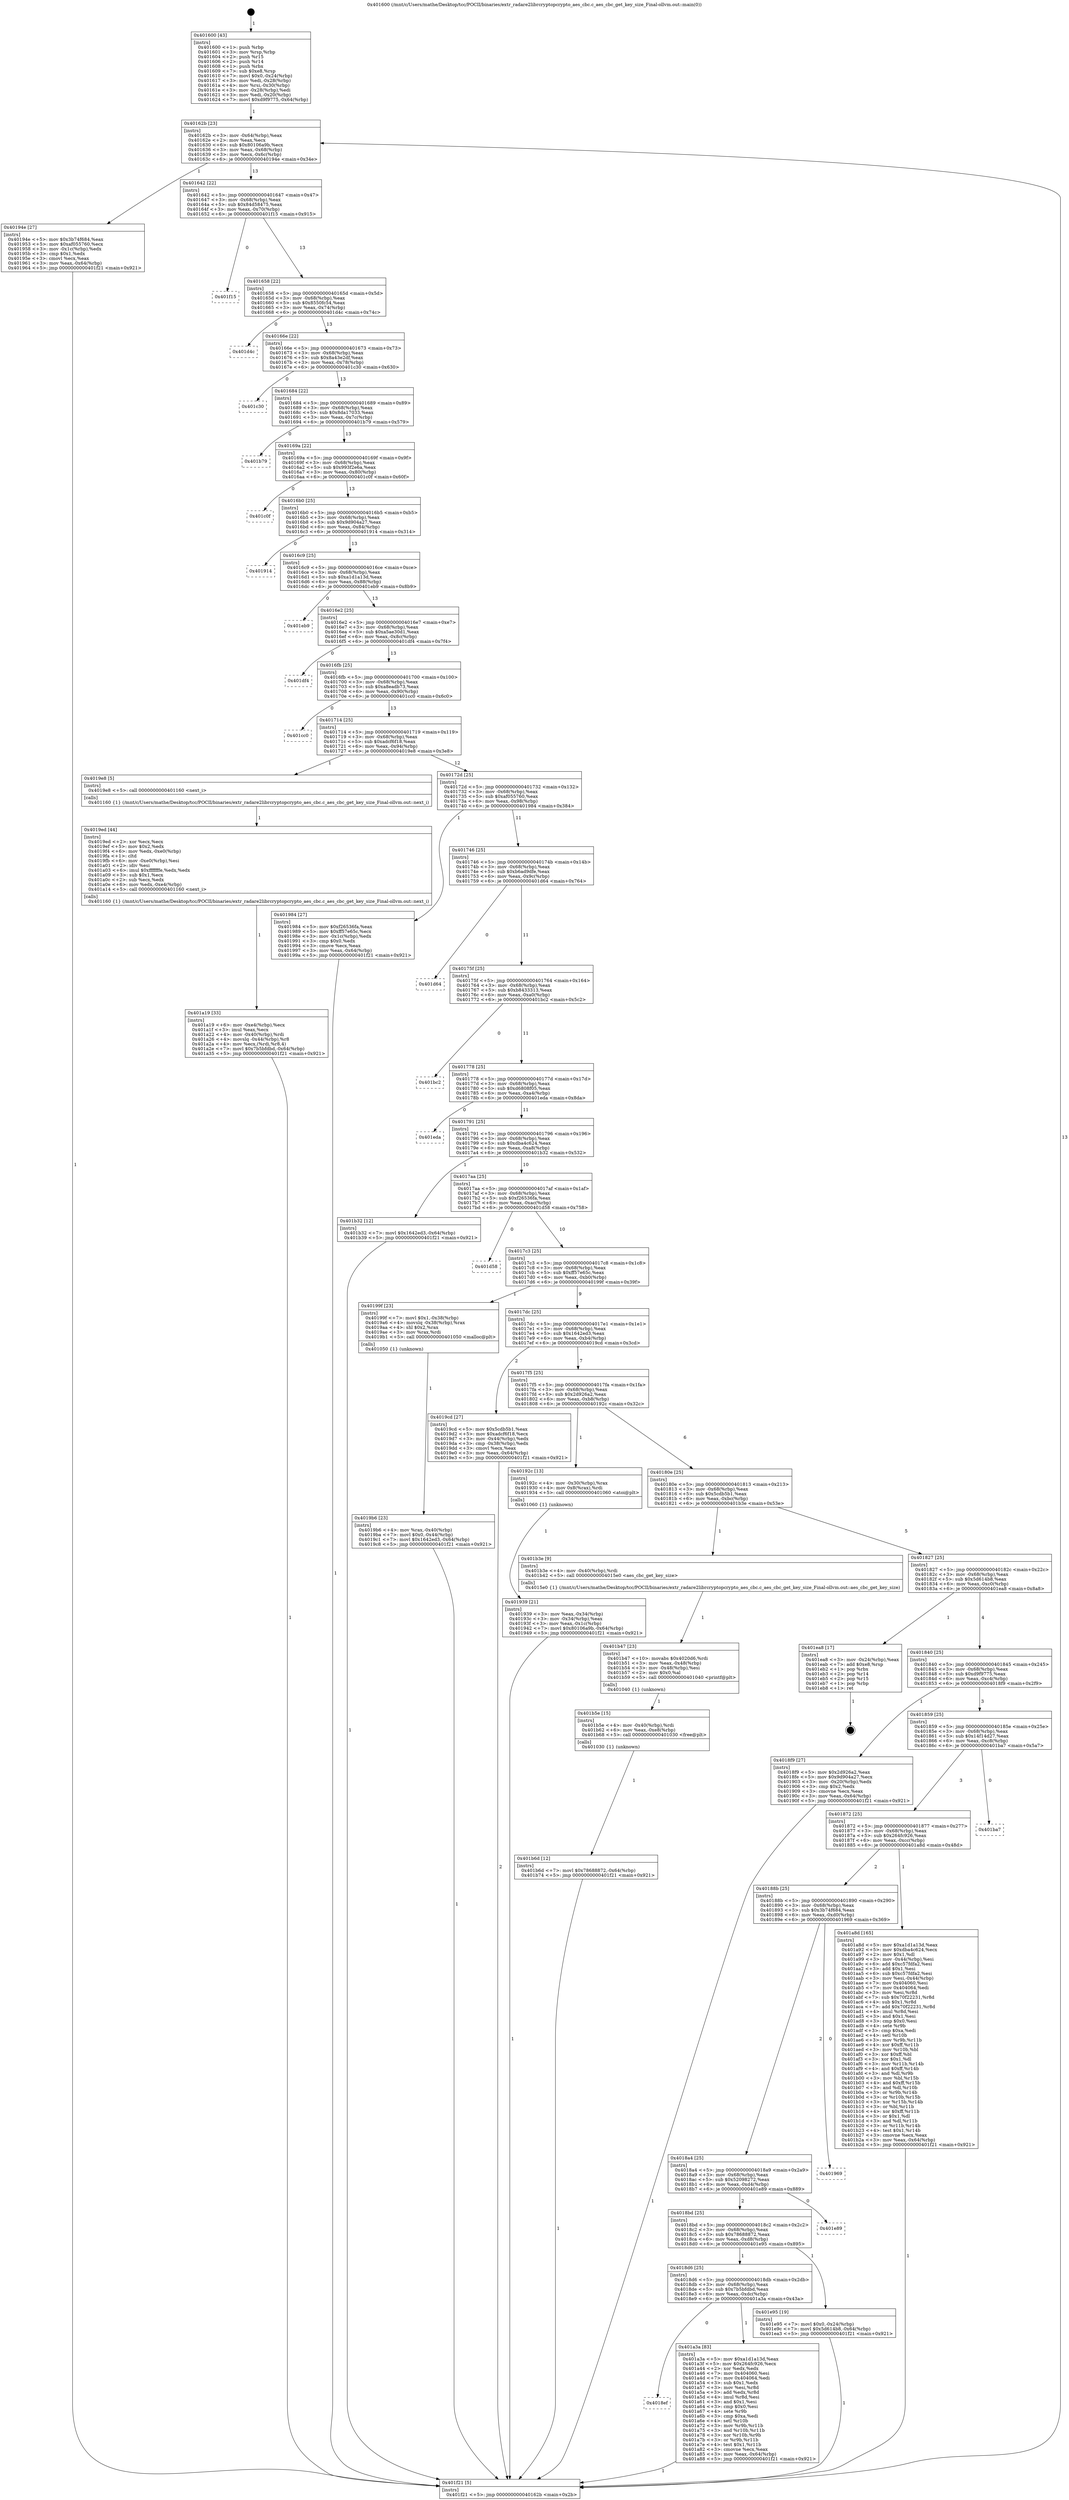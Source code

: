 digraph "0x401600" {
  label = "0x401600 (/mnt/c/Users/mathe/Desktop/tcc/POCII/binaries/extr_radare2librcryptopcrypto_aes_cbc.c_aes_cbc_get_key_size_Final-ollvm.out::main(0))"
  labelloc = "t"
  node[shape=record]

  Entry [label="",width=0.3,height=0.3,shape=circle,fillcolor=black,style=filled]
  "0x40162b" [label="{
     0x40162b [23]\l
     | [instrs]\l
     &nbsp;&nbsp;0x40162b \<+3\>: mov -0x64(%rbp),%eax\l
     &nbsp;&nbsp;0x40162e \<+2\>: mov %eax,%ecx\l
     &nbsp;&nbsp;0x401630 \<+6\>: sub $0x80106a9b,%ecx\l
     &nbsp;&nbsp;0x401636 \<+3\>: mov %eax,-0x68(%rbp)\l
     &nbsp;&nbsp;0x401639 \<+3\>: mov %ecx,-0x6c(%rbp)\l
     &nbsp;&nbsp;0x40163c \<+6\>: je 000000000040194e \<main+0x34e\>\l
  }"]
  "0x40194e" [label="{
     0x40194e [27]\l
     | [instrs]\l
     &nbsp;&nbsp;0x40194e \<+5\>: mov $0x3b74f684,%eax\l
     &nbsp;&nbsp;0x401953 \<+5\>: mov $0xaf055760,%ecx\l
     &nbsp;&nbsp;0x401958 \<+3\>: mov -0x1c(%rbp),%edx\l
     &nbsp;&nbsp;0x40195b \<+3\>: cmp $0x1,%edx\l
     &nbsp;&nbsp;0x40195e \<+3\>: cmovl %ecx,%eax\l
     &nbsp;&nbsp;0x401961 \<+3\>: mov %eax,-0x64(%rbp)\l
     &nbsp;&nbsp;0x401964 \<+5\>: jmp 0000000000401f21 \<main+0x921\>\l
  }"]
  "0x401642" [label="{
     0x401642 [22]\l
     | [instrs]\l
     &nbsp;&nbsp;0x401642 \<+5\>: jmp 0000000000401647 \<main+0x47\>\l
     &nbsp;&nbsp;0x401647 \<+3\>: mov -0x68(%rbp),%eax\l
     &nbsp;&nbsp;0x40164a \<+5\>: sub $0x84d58475,%eax\l
     &nbsp;&nbsp;0x40164f \<+3\>: mov %eax,-0x70(%rbp)\l
     &nbsp;&nbsp;0x401652 \<+6\>: je 0000000000401f15 \<main+0x915\>\l
  }"]
  Exit [label="",width=0.3,height=0.3,shape=circle,fillcolor=black,style=filled,peripheries=2]
  "0x401f15" [label="{
     0x401f15\l
  }", style=dashed]
  "0x401658" [label="{
     0x401658 [22]\l
     | [instrs]\l
     &nbsp;&nbsp;0x401658 \<+5\>: jmp 000000000040165d \<main+0x5d\>\l
     &nbsp;&nbsp;0x40165d \<+3\>: mov -0x68(%rbp),%eax\l
     &nbsp;&nbsp;0x401660 \<+5\>: sub $0x8550fc54,%eax\l
     &nbsp;&nbsp;0x401665 \<+3\>: mov %eax,-0x74(%rbp)\l
     &nbsp;&nbsp;0x401668 \<+6\>: je 0000000000401d4c \<main+0x74c\>\l
  }"]
  "0x401b6d" [label="{
     0x401b6d [12]\l
     | [instrs]\l
     &nbsp;&nbsp;0x401b6d \<+7\>: movl $0x78688872,-0x64(%rbp)\l
     &nbsp;&nbsp;0x401b74 \<+5\>: jmp 0000000000401f21 \<main+0x921\>\l
  }"]
  "0x401d4c" [label="{
     0x401d4c\l
  }", style=dashed]
  "0x40166e" [label="{
     0x40166e [22]\l
     | [instrs]\l
     &nbsp;&nbsp;0x40166e \<+5\>: jmp 0000000000401673 \<main+0x73\>\l
     &nbsp;&nbsp;0x401673 \<+3\>: mov -0x68(%rbp),%eax\l
     &nbsp;&nbsp;0x401676 \<+5\>: sub $0x8a43e2df,%eax\l
     &nbsp;&nbsp;0x40167b \<+3\>: mov %eax,-0x78(%rbp)\l
     &nbsp;&nbsp;0x40167e \<+6\>: je 0000000000401c30 \<main+0x630\>\l
  }"]
  "0x401b5e" [label="{
     0x401b5e [15]\l
     | [instrs]\l
     &nbsp;&nbsp;0x401b5e \<+4\>: mov -0x40(%rbp),%rdi\l
     &nbsp;&nbsp;0x401b62 \<+6\>: mov %eax,-0xe8(%rbp)\l
     &nbsp;&nbsp;0x401b68 \<+5\>: call 0000000000401030 \<free@plt\>\l
     | [calls]\l
     &nbsp;&nbsp;0x401030 \{1\} (unknown)\l
  }"]
  "0x401c30" [label="{
     0x401c30\l
  }", style=dashed]
  "0x401684" [label="{
     0x401684 [22]\l
     | [instrs]\l
     &nbsp;&nbsp;0x401684 \<+5\>: jmp 0000000000401689 \<main+0x89\>\l
     &nbsp;&nbsp;0x401689 \<+3\>: mov -0x68(%rbp),%eax\l
     &nbsp;&nbsp;0x40168c \<+5\>: sub $0x8da17033,%eax\l
     &nbsp;&nbsp;0x401691 \<+3\>: mov %eax,-0x7c(%rbp)\l
     &nbsp;&nbsp;0x401694 \<+6\>: je 0000000000401b79 \<main+0x579\>\l
  }"]
  "0x401b47" [label="{
     0x401b47 [23]\l
     | [instrs]\l
     &nbsp;&nbsp;0x401b47 \<+10\>: movabs $0x4020d6,%rdi\l
     &nbsp;&nbsp;0x401b51 \<+3\>: mov %eax,-0x48(%rbp)\l
     &nbsp;&nbsp;0x401b54 \<+3\>: mov -0x48(%rbp),%esi\l
     &nbsp;&nbsp;0x401b57 \<+2\>: mov $0x0,%al\l
     &nbsp;&nbsp;0x401b59 \<+5\>: call 0000000000401040 \<printf@plt\>\l
     | [calls]\l
     &nbsp;&nbsp;0x401040 \{1\} (unknown)\l
  }"]
  "0x401b79" [label="{
     0x401b79\l
  }", style=dashed]
  "0x40169a" [label="{
     0x40169a [22]\l
     | [instrs]\l
     &nbsp;&nbsp;0x40169a \<+5\>: jmp 000000000040169f \<main+0x9f\>\l
     &nbsp;&nbsp;0x40169f \<+3\>: mov -0x68(%rbp),%eax\l
     &nbsp;&nbsp;0x4016a2 \<+5\>: sub $0x993f2e6a,%eax\l
     &nbsp;&nbsp;0x4016a7 \<+3\>: mov %eax,-0x80(%rbp)\l
     &nbsp;&nbsp;0x4016aa \<+6\>: je 0000000000401c0f \<main+0x60f\>\l
  }"]
  "0x4018ef" [label="{
     0x4018ef\l
  }", style=dashed]
  "0x401c0f" [label="{
     0x401c0f\l
  }", style=dashed]
  "0x4016b0" [label="{
     0x4016b0 [25]\l
     | [instrs]\l
     &nbsp;&nbsp;0x4016b0 \<+5\>: jmp 00000000004016b5 \<main+0xb5\>\l
     &nbsp;&nbsp;0x4016b5 \<+3\>: mov -0x68(%rbp),%eax\l
     &nbsp;&nbsp;0x4016b8 \<+5\>: sub $0x9d904a27,%eax\l
     &nbsp;&nbsp;0x4016bd \<+6\>: mov %eax,-0x84(%rbp)\l
     &nbsp;&nbsp;0x4016c3 \<+6\>: je 0000000000401914 \<main+0x314\>\l
  }"]
  "0x401a3a" [label="{
     0x401a3a [83]\l
     | [instrs]\l
     &nbsp;&nbsp;0x401a3a \<+5\>: mov $0xa1d1a13d,%eax\l
     &nbsp;&nbsp;0x401a3f \<+5\>: mov $0x264fc926,%ecx\l
     &nbsp;&nbsp;0x401a44 \<+2\>: xor %edx,%edx\l
     &nbsp;&nbsp;0x401a46 \<+7\>: mov 0x404060,%esi\l
     &nbsp;&nbsp;0x401a4d \<+7\>: mov 0x404064,%edi\l
     &nbsp;&nbsp;0x401a54 \<+3\>: sub $0x1,%edx\l
     &nbsp;&nbsp;0x401a57 \<+3\>: mov %esi,%r8d\l
     &nbsp;&nbsp;0x401a5a \<+3\>: add %edx,%r8d\l
     &nbsp;&nbsp;0x401a5d \<+4\>: imul %r8d,%esi\l
     &nbsp;&nbsp;0x401a61 \<+3\>: and $0x1,%esi\l
     &nbsp;&nbsp;0x401a64 \<+3\>: cmp $0x0,%esi\l
     &nbsp;&nbsp;0x401a67 \<+4\>: sete %r9b\l
     &nbsp;&nbsp;0x401a6b \<+3\>: cmp $0xa,%edi\l
     &nbsp;&nbsp;0x401a6e \<+4\>: setl %r10b\l
     &nbsp;&nbsp;0x401a72 \<+3\>: mov %r9b,%r11b\l
     &nbsp;&nbsp;0x401a75 \<+3\>: and %r10b,%r11b\l
     &nbsp;&nbsp;0x401a78 \<+3\>: xor %r10b,%r9b\l
     &nbsp;&nbsp;0x401a7b \<+3\>: or %r9b,%r11b\l
     &nbsp;&nbsp;0x401a7e \<+4\>: test $0x1,%r11b\l
     &nbsp;&nbsp;0x401a82 \<+3\>: cmovne %ecx,%eax\l
     &nbsp;&nbsp;0x401a85 \<+3\>: mov %eax,-0x64(%rbp)\l
     &nbsp;&nbsp;0x401a88 \<+5\>: jmp 0000000000401f21 \<main+0x921\>\l
  }"]
  "0x401914" [label="{
     0x401914\l
  }", style=dashed]
  "0x4016c9" [label="{
     0x4016c9 [25]\l
     | [instrs]\l
     &nbsp;&nbsp;0x4016c9 \<+5\>: jmp 00000000004016ce \<main+0xce\>\l
     &nbsp;&nbsp;0x4016ce \<+3\>: mov -0x68(%rbp),%eax\l
     &nbsp;&nbsp;0x4016d1 \<+5\>: sub $0xa1d1a13d,%eax\l
     &nbsp;&nbsp;0x4016d6 \<+6\>: mov %eax,-0x88(%rbp)\l
     &nbsp;&nbsp;0x4016dc \<+6\>: je 0000000000401eb9 \<main+0x8b9\>\l
  }"]
  "0x4018d6" [label="{
     0x4018d6 [25]\l
     | [instrs]\l
     &nbsp;&nbsp;0x4018d6 \<+5\>: jmp 00000000004018db \<main+0x2db\>\l
     &nbsp;&nbsp;0x4018db \<+3\>: mov -0x68(%rbp),%eax\l
     &nbsp;&nbsp;0x4018de \<+5\>: sub $0x7b5bfdbd,%eax\l
     &nbsp;&nbsp;0x4018e3 \<+6\>: mov %eax,-0xdc(%rbp)\l
     &nbsp;&nbsp;0x4018e9 \<+6\>: je 0000000000401a3a \<main+0x43a\>\l
  }"]
  "0x401eb9" [label="{
     0x401eb9\l
  }", style=dashed]
  "0x4016e2" [label="{
     0x4016e2 [25]\l
     | [instrs]\l
     &nbsp;&nbsp;0x4016e2 \<+5\>: jmp 00000000004016e7 \<main+0xe7\>\l
     &nbsp;&nbsp;0x4016e7 \<+3\>: mov -0x68(%rbp),%eax\l
     &nbsp;&nbsp;0x4016ea \<+5\>: sub $0xa5ae30d1,%eax\l
     &nbsp;&nbsp;0x4016ef \<+6\>: mov %eax,-0x8c(%rbp)\l
     &nbsp;&nbsp;0x4016f5 \<+6\>: je 0000000000401df4 \<main+0x7f4\>\l
  }"]
  "0x401e95" [label="{
     0x401e95 [19]\l
     | [instrs]\l
     &nbsp;&nbsp;0x401e95 \<+7\>: movl $0x0,-0x24(%rbp)\l
     &nbsp;&nbsp;0x401e9c \<+7\>: movl $0x5d614b8,-0x64(%rbp)\l
     &nbsp;&nbsp;0x401ea3 \<+5\>: jmp 0000000000401f21 \<main+0x921\>\l
  }"]
  "0x401df4" [label="{
     0x401df4\l
  }", style=dashed]
  "0x4016fb" [label="{
     0x4016fb [25]\l
     | [instrs]\l
     &nbsp;&nbsp;0x4016fb \<+5\>: jmp 0000000000401700 \<main+0x100\>\l
     &nbsp;&nbsp;0x401700 \<+3\>: mov -0x68(%rbp),%eax\l
     &nbsp;&nbsp;0x401703 \<+5\>: sub $0xa8eadb73,%eax\l
     &nbsp;&nbsp;0x401708 \<+6\>: mov %eax,-0x90(%rbp)\l
     &nbsp;&nbsp;0x40170e \<+6\>: je 0000000000401cc0 \<main+0x6c0\>\l
  }"]
  "0x4018bd" [label="{
     0x4018bd [25]\l
     | [instrs]\l
     &nbsp;&nbsp;0x4018bd \<+5\>: jmp 00000000004018c2 \<main+0x2c2\>\l
     &nbsp;&nbsp;0x4018c2 \<+3\>: mov -0x68(%rbp),%eax\l
     &nbsp;&nbsp;0x4018c5 \<+5\>: sub $0x78688872,%eax\l
     &nbsp;&nbsp;0x4018ca \<+6\>: mov %eax,-0xd8(%rbp)\l
     &nbsp;&nbsp;0x4018d0 \<+6\>: je 0000000000401e95 \<main+0x895\>\l
  }"]
  "0x401cc0" [label="{
     0x401cc0\l
  }", style=dashed]
  "0x401714" [label="{
     0x401714 [25]\l
     | [instrs]\l
     &nbsp;&nbsp;0x401714 \<+5\>: jmp 0000000000401719 \<main+0x119\>\l
     &nbsp;&nbsp;0x401719 \<+3\>: mov -0x68(%rbp),%eax\l
     &nbsp;&nbsp;0x40171c \<+5\>: sub $0xadcf6f18,%eax\l
     &nbsp;&nbsp;0x401721 \<+6\>: mov %eax,-0x94(%rbp)\l
     &nbsp;&nbsp;0x401727 \<+6\>: je 00000000004019e8 \<main+0x3e8\>\l
  }"]
  "0x401e89" [label="{
     0x401e89\l
  }", style=dashed]
  "0x4019e8" [label="{
     0x4019e8 [5]\l
     | [instrs]\l
     &nbsp;&nbsp;0x4019e8 \<+5\>: call 0000000000401160 \<next_i\>\l
     | [calls]\l
     &nbsp;&nbsp;0x401160 \{1\} (/mnt/c/Users/mathe/Desktop/tcc/POCII/binaries/extr_radare2librcryptopcrypto_aes_cbc.c_aes_cbc_get_key_size_Final-ollvm.out::next_i)\l
  }"]
  "0x40172d" [label="{
     0x40172d [25]\l
     | [instrs]\l
     &nbsp;&nbsp;0x40172d \<+5\>: jmp 0000000000401732 \<main+0x132\>\l
     &nbsp;&nbsp;0x401732 \<+3\>: mov -0x68(%rbp),%eax\l
     &nbsp;&nbsp;0x401735 \<+5\>: sub $0xaf055760,%eax\l
     &nbsp;&nbsp;0x40173a \<+6\>: mov %eax,-0x98(%rbp)\l
     &nbsp;&nbsp;0x401740 \<+6\>: je 0000000000401984 \<main+0x384\>\l
  }"]
  "0x4018a4" [label="{
     0x4018a4 [25]\l
     | [instrs]\l
     &nbsp;&nbsp;0x4018a4 \<+5\>: jmp 00000000004018a9 \<main+0x2a9\>\l
     &nbsp;&nbsp;0x4018a9 \<+3\>: mov -0x68(%rbp),%eax\l
     &nbsp;&nbsp;0x4018ac \<+5\>: sub $0x52098272,%eax\l
     &nbsp;&nbsp;0x4018b1 \<+6\>: mov %eax,-0xd4(%rbp)\l
     &nbsp;&nbsp;0x4018b7 \<+6\>: je 0000000000401e89 \<main+0x889\>\l
  }"]
  "0x401984" [label="{
     0x401984 [27]\l
     | [instrs]\l
     &nbsp;&nbsp;0x401984 \<+5\>: mov $0xf26536fa,%eax\l
     &nbsp;&nbsp;0x401989 \<+5\>: mov $0xff57e65c,%ecx\l
     &nbsp;&nbsp;0x40198e \<+3\>: mov -0x1c(%rbp),%edx\l
     &nbsp;&nbsp;0x401991 \<+3\>: cmp $0x0,%edx\l
     &nbsp;&nbsp;0x401994 \<+3\>: cmove %ecx,%eax\l
     &nbsp;&nbsp;0x401997 \<+3\>: mov %eax,-0x64(%rbp)\l
     &nbsp;&nbsp;0x40199a \<+5\>: jmp 0000000000401f21 \<main+0x921\>\l
  }"]
  "0x401746" [label="{
     0x401746 [25]\l
     | [instrs]\l
     &nbsp;&nbsp;0x401746 \<+5\>: jmp 000000000040174b \<main+0x14b\>\l
     &nbsp;&nbsp;0x40174b \<+3\>: mov -0x68(%rbp),%eax\l
     &nbsp;&nbsp;0x40174e \<+5\>: sub $0xb6ad9dfe,%eax\l
     &nbsp;&nbsp;0x401753 \<+6\>: mov %eax,-0x9c(%rbp)\l
     &nbsp;&nbsp;0x401759 \<+6\>: je 0000000000401d64 \<main+0x764\>\l
  }"]
  "0x401969" [label="{
     0x401969\l
  }", style=dashed]
  "0x401d64" [label="{
     0x401d64\l
  }", style=dashed]
  "0x40175f" [label="{
     0x40175f [25]\l
     | [instrs]\l
     &nbsp;&nbsp;0x40175f \<+5\>: jmp 0000000000401764 \<main+0x164\>\l
     &nbsp;&nbsp;0x401764 \<+3\>: mov -0x68(%rbp),%eax\l
     &nbsp;&nbsp;0x401767 \<+5\>: sub $0xb8433313,%eax\l
     &nbsp;&nbsp;0x40176c \<+6\>: mov %eax,-0xa0(%rbp)\l
     &nbsp;&nbsp;0x401772 \<+6\>: je 0000000000401bc2 \<main+0x5c2\>\l
  }"]
  "0x40188b" [label="{
     0x40188b [25]\l
     | [instrs]\l
     &nbsp;&nbsp;0x40188b \<+5\>: jmp 0000000000401890 \<main+0x290\>\l
     &nbsp;&nbsp;0x401890 \<+3\>: mov -0x68(%rbp),%eax\l
     &nbsp;&nbsp;0x401893 \<+5\>: sub $0x3b74f684,%eax\l
     &nbsp;&nbsp;0x401898 \<+6\>: mov %eax,-0xd0(%rbp)\l
     &nbsp;&nbsp;0x40189e \<+6\>: je 0000000000401969 \<main+0x369\>\l
  }"]
  "0x401bc2" [label="{
     0x401bc2\l
  }", style=dashed]
  "0x401778" [label="{
     0x401778 [25]\l
     | [instrs]\l
     &nbsp;&nbsp;0x401778 \<+5\>: jmp 000000000040177d \<main+0x17d\>\l
     &nbsp;&nbsp;0x40177d \<+3\>: mov -0x68(%rbp),%eax\l
     &nbsp;&nbsp;0x401780 \<+5\>: sub $0xd6808f05,%eax\l
     &nbsp;&nbsp;0x401785 \<+6\>: mov %eax,-0xa4(%rbp)\l
     &nbsp;&nbsp;0x40178b \<+6\>: je 0000000000401eda \<main+0x8da\>\l
  }"]
  "0x401a8d" [label="{
     0x401a8d [165]\l
     | [instrs]\l
     &nbsp;&nbsp;0x401a8d \<+5\>: mov $0xa1d1a13d,%eax\l
     &nbsp;&nbsp;0x401a92 \<+5\>: mov $0xdba4c624,%ecx\l
     &nbsp;&nbsp;0x401a97 \<+2\>: mov $0x1,%dl\l
     &nbsp;&nbsp;0x401a99 \<+3\>: mov -0x44(%rbp),%esi\l
     &nbsp;&nbsp;0x401a9c \<+6\>: add $0xc57fdfa2,%esi\l
     &nbsp;&nbsp;0x401aa2 \<+3\>: add $0x1,%esi\l
     &nbsp;&nbsp;0x401aa5 \<+6\>: sub $0xc57fdfa2,%esi\l
     &nbsp;&nbsp;0x401aab \<+3\>: mov %esi,-0x44(%rbp)\l
     &nbsp;&nbsp;0x401aae \<+7\>: mov 0x404060,%esi\l
     &nbsp;&nbsp;0x401ab5 \<+7\>: mov 0x404064,%edi\l
     &nbsp;&nbsp;0x401abc \<+3\>: mov %esi,%r8d\l
     &nbsp;&nbsp;0x401abf \<+7\>: sub $0x70f22231,%r8d\l
     &nbsp;&nbsp;0x401ac6 \<+4\>: sub $0x1,%r8d\l
     &nbsp;&nbsp;0x401aca \<+7\>: add $0x70f22231,%r8d\l
     &nbsp;&nbsp;0x401ad1 \<+4\>: imul %r8d,%esi\l
     &nbsp;&nbsp;0x401ad5 \<+3\>: and $0x1,%esi\l
     &nbsp;&nbsp;0x401ad8 \<+3\>: cmp $0x0,%esi\l
     &nbsp;&nbsp;0x401adb \<+4\>: sete %r9b\l
     &nbsp;&nbsp;0x401adf \<+3\>: cmp $0xa,%edi\l
     &nbsp;&nbsp;0x401ae2 \<+4\>: setl %r10b\l
     &nbsp;&nbsp;0x401ae6 \<+3\>: mov %r9b,%r11b\l
     &nbsp;&nbsp;0x401ae9 \<+4\>: xor $0xff,%r11b\l
     &nbsp;&nbsp;0x401aed \<+3\>: mov %r10b,%bl\l
     &nbsp;&nbsp;0x401af0 \<+3\>: xor $0xff,%bl\l
     &nbsp;&nbsp;0x401af3 \<+3\>: xor $0x1,%dl\l
     &nbsp;&nbsp;0x401af6 \<+3\>: mov %r11b,%r14b\l
     &nbsp;&nbsp;0x401af9 \<+4\>: and $0xff,%r14b\l
     &nbsp;&nbsp;0x401afd \<+3\>: and %dl,%r9b\l
     &nbsp;&nbsp;0x401b00 \<+3\>: mov %bl,%r15b\l
     &nbsp;&nbsp;0x401b03 \<+4\>: and $0xff,%r15b\l
     &nbsp;&nbsp;0x401b07 \<+3\>: and %dl,%r10b\l
     &nbsp;&nbsp;0x401b0a \<+3\>: or %r9b,%r14b\l
     &nbsp;&nbsp;0x401b0d \<+3\>: or %r10b,%r15b\l
     &nbsp;&nbsp;0x401b10 \<+3\>: xor %r15b,%r14b\l
     &nbsp;&nbsp;0x401b13 \<+3\>: or %bl,%r11b\l
     &nbsp;&nbsp;0x401b16 \<+4\>: xor $0xff,%r11b\l
     &nbsp;&nbsp;0x401b1a \<+3\>: or $0x1,%dl\l
     &nbsp;&nbsp;0x401b1d \<+3\>: and %dl,%r11b\l
     &nbsp;&nbsp;0x401b20 \<+3\>: or %r11b,%r14b\l
     &nbsp;&nbsp;0x401b23 \<+4\>: test $0x1,%r14b\l
     &nbsp;&nbsp;0x401b27 \<+3\>: cmovne %ecx,%eax\l
     &nbsp;&nbsp;0x401b2a \<+3\>: mov %eax,-0x64(%rbp)\l
     &nbsp;&nbsp;0x401b2d \<+5\>: jmp 0000000000401f21 \<main+0x921\>\l
  }"]
  "0x401eda" [label="{
     0x401eda\l
  }", style=dashed]
  "0x401791" [label="{
     0x401791 [25]\l
     | [instrs]\l
     &nbsp;&nbsp;0x401791 \<+5\>: jmp 0000000000401796 \<main+0x196\>\l
     &nbsp;&nbsp;0x401796 \<+3\>: mov -0x68(%rbp),%eax\l
     &nbsp;&nbsp;0x401799 \<+5\>: sub $0xdba4c624,%eax\l
     &nbsp;&nbsp;0x40179e \<+6\>: mov %eax,-0xa8(%rbp)\l
     &nbsp;&nbsp;0x4017a4 \<+6\>: je 0000000000401b32 \<main+0x532\>\l
  }"]
  "0x401872" [label="{
     0x401872 [25]\l
     | [instrs]\l
     &nbsp;&nbsp;0x401872 \<+5\>: jmp 0000000000401877 \<main+0x277\>\l
     &nbsp;&nbsp;0x401877 \<+3\>: mov -0x68(%rbp),%eax\l
     &nbsp;&nbsp;0x40187a \<+5\>: sub $0x264fc926,%eax\l
     &nbsp;&nbsp;0x40187f \<+6\>: mov %eax,-0xcc(%rbp)\l
     &nbsp;&nbsp;0x401885 \<+6\>: je 0000000000401a8d \<main+0x48d\>\l
  }"]
  "0x401b32" [label="{
     0x401b32 [12]\l
     | [instrs]\l
     &nbsp;&nbsp;0x401b32 \<+7\>: movl $0x1642ed3,-0x64(%rbp)\l
     &nbsp;&nbsp;0x401b39 \<+5\>: jmp 0000000000401f21 \<main+0x921\>\l
  }"]
  "0x4017aa" [label="{
     0x4017aa [25]\l
     | [instrs]\l
     &nbsp;&nbsp;0x4017aa \<+5\>: jmp 00000000004017af \<main+0x1af\>\l
     &nbsp;&nbsp;0x4017af \<+3\>: mov -0x68(%rbp),%eax\l
     &nbsp;&nbsp;0x4017b2 \<+5\>: sub $0xf26536fa,%eax\l
     &nbsp;&nbsp;0x4017b7 \<+6\>: mov %eax,-0xac(%rbp)\l
     &nbsp;&nbsp;0x4017bd \<+6\>: je 0000000000401d58 \<main+0x758\>\l
  }"]
  "0x401ba7" [label="{
     0x401ba7\l
  }", style=dashed]
  "0x401d58" [label="{
     0x401d58\l
  }", style=dashed]
  "0x4017c3" [label="{
     0x4017c3 [25]\l
     | [instrs]\l
     &nbsp;&nbsp;0x4017c3 \<+5\>: jmp 00000000004017c8 \<main+0x1c8\>\l
     &nbsp;&nbsp;0x4017c8 \<+3\>: mov -0x68(%rbp),%eax\l
     &nbsp;&nbsp;0x4017cb \<+5\>: sub $0xff57e65c,%eax\l
     &nbsp;&nbsp;0x4017d0 \<+6\>: mov %eax,-0xb0(%rbp)\l
     &nbsp;&nbsp;0x4017d6 \<+6\>: je 000000000040199f \<main+0x39f\>\l
  }"]
  "0x401a19" [label="{
     0x401a19 [33]\l
     | [instrs]\l
     &nbsp;&nbsp;0x401a19 \<+6\>: mov -0xe4(%rbp),%ecx\l
     &nbsp;&nbsp;0x401a1f \<+3\>: imul %eax,%ecx\l
     &nbsp;&nbsp;0x401a22 \<+4\>: mov -0x40(%rbp),%rdi\l
     &nbsp;&nbsp;0x401a26 \<+4\>: movslq -0x44(%rbp),%r8\l
     &nbsp;&nbsp;0x401a2a \<+4\>: mov %ecx,(%rdi,%r8,4)\l
     &nbsp;&nbsp;0x401a2e \<+7\>: movl $0x7b5bfdbd,-0x64(%rbp)\l
     &nbsp;&nbsp;0x401a35 \<+5\>: jmp 0000000000401f21 \<main+0x921\>\l
  }"]
  "0x40199f" [label="{
     0x40199f [23]\l
     | [instrs]\l
     &nbsp;&nbsp;0x40199f \<+7\>: movl $0x1,-0x38(%rbp)\l
     &nbsp;&nbsp;0x4019a6 \<+4\>: movslq -0x38(%rbp),%rax\l
     &nbsp;&nbsp;0x4019aa \<+4\>: shl $0x2,%rax\l
     &nbsp;&nbsp;0x4019ae \<+3\>: mov %rax,%rdi\l
     &nbsp;&nbsp;0x4019b1 \<+5\>: call 0000000000401050 \<malloc@plt\>\l
     | [calls]\l
     &nbsp;&nbsp;0x401050 \{1\} (unknown)\l
  }"]
  "0x4017dc" [label="{
     0x4017dc [25]\l
     | [instrs]\l
     &nbsp;&nbsp;0x4017dc \<+5\>: jmp 00000000004017e1 \<main+0x1e1\>\l
     &nbsp;&nbsp;0x4017e1 \<+3\>: mov -0x68(%rbp),%eax\l
     &nbsp;&nbsp;0x4017e4 \<+5\>: sub $0x1642ed3,%eax\l
     &nbsp;&nbsp;0x4017e9 \<+6\>: mov %eax,-0xb4(%rbp)\l
     &nbsp;&nbsp;0x4017ef \<+6\>: je 00000000004019cd \<main+0x3cd\>\l
  }"]
  "0x4019ed" [label="{
     0x4019ed [44]\l
     | [instrs]\l
     &nbsp;&nbsp;0x4019ed \<+2\>: xor %ecx,%ecx\l
     &nbsp;&nbsp;0x4019ef \<+5\>: mov $0x2,%edx\l
     &nbsp;&nbsp;0x4019f4 \<+6\>: mov %edx,-0xe0(%rbp)\l
     &nbsp;&nbsp;0x4019fa \<+1\>: cltd\l
     &nbsp;&nbsp;0x4019fb \<+6\>: mov -0xe0(%rbp),%esi\l
     &nbsp;&nbsp;0x401a01 \<+2\>: idiv %esi\l
     &nbsp;&nbsp;0x401a03 \<+6\>: imul $0xfffffffe,%edx,%edx\l
     &nbsp;&nbsp;0x401a09 \<+3\>: sub $0x1,%ecx\l
     &nbsp;&nbsp;0x401a0c \<+2\>: sub %ecx,%edx\l
     &nbsp;&nbsp;0x401a0e \<+6\>: mov %edx,-0xe4(%rbp)\l
     &nbsp;&nbsp;0x401a14 \<+5\>: call 0000000000401160 \<next_i\>\l
     | [calls]\l
     &nbsp;&nbsp;0x401160 \{1\} (/mnt/c/Users/mathe/Desktop/tcc/POCII/binaries/extr_radare2librcryptopcrypto_aes_cbc.c_aes_cbc_get_key_size_Final-ollvm.out::next_i)\l
  }"]
  "0x4019cd" [label="{
     0x4019cd [27]\l
     | [instrs]\l
     &nbsp;&nbsp;0x4019cd \<+5\>: mov $0x5cdb5b1,%eax\l
     &nbsp;&nbsp;0x4019d2 \<+5\>: mov $0xadcf6f18,%ecx\l
     &nbsp;&nbsp;0x4019d7 \<+3\>: mov -0x44(%rbp),%edx\l
     &nbsp;&nbsp;0x4019da \<+3\>: cmp -0x38(%rbp),%edx\l
     &nbsp;&nbsp;0x4019dd \<+3\>: cmovl %ecx,%eax\l
     &nbsp;&nbsp;0x4019e0 \<+3\>: mov %eax,-0x64(%rbp)\l
     &nbsp;&nbsp;0x4019e3 \<+5\>: jmp 0000000000401f21 \<main+0x921\>\l
  }"]
  "0x4017f5" [label="{
     0x4017f5 [25]\l
     | [instrs]\l
     &nbsp;&nbsp;0x4017f5 \<+5\>: jmp 00000000004017fa \<main+0x1fa\>\l
     &nbsp;&nbsp;0x4017fa \<+3\>: mov -0x68(%rbp),%eax\l
     &nbsp;&nbsp;0x4017fd \<+5\>: sub $0x2d926a2,%eax\l
     &nbsp;&nbsp;0x401802 \<+6\>: mov %eax,-0xb8(%rbp)\l
     &nbsp;&nbsp;0x401808 \<+6\>: je 000000000040192c \<main+0x32c\>\l
  }"]
  "0x4019b6" [label="{
     0x4019b6 [23]\l
     | [instrs]\l
     &nbsp;&nbsp;0x4019b6 \<+4\>: mov %rax,-0x40(%rbp)\l
     &nbsp;&nbsp;0x4019ba \<+7\>: movl $0x0,-0x44(%rbp)\l
     &nbsp;&nbsp;0x4019c1 \<+7\>: movl $0x1642ed3,-0x64(%rbp)\l
     &nbsp;&nbsp;0x4019c8 \<+5\>: jmp 0000000000401f21 \<main+0x921\>\l
  }"]
  "0x40192c" [label="{
     0x40192c [13]\l
     | [instrs]\l
     &nbsp;&nbsp;0x40192c \<+4\>: mov -0x30(%rbp),%rax\l
     &nbsp;&nbsp;0x401930 \<+4\>: mov 0x8(%rax),%rdi\l
     &nbsp;&nbsp;0x401934 \<+5\>: call 0000000000401060 \<atoi@plt\>\l
     | [calls]\l
     &nbsp;&nbsp;0x401060 \{1\} (unknown)\l
  }"]
  "0x40180e" [label="{
     0x40180e [25]\l
     | [instrs]\l
     &nbsp;&nbsp;0x40180e \<+5\>: jmp 0000000000401813 \<main+0x213\>\l
     &nbsp;&nbsp;0x401813 \<+3\>: mov -0x68(%rbp),%eax\l
     &nbsp;&nbsp;0x401816 \<+5\>: sub $0x5cdb5b1,%eax\l
     &nbsp;&nbsp;0x40181b \<+6\>: mov %eax,-0xbc(%rbp)\l
     &nbsp;&nbsp;0x401821 \<+6\>: je 0000000000401b3e \<main+0x53e\>\l
  }"]
  "0x401939" [label="{
     0x401939 [21]\l
     | [instrs]\l
     &nbsp;&nbsp;0x401939 \<+3\>: mov %eax,-0x34(%rbp)\l
     &nbsp;&nbsp;0x40193c \<+3\>: mov -0x34(%rbp),%eax\l
     &nbsp;&nbsp;0x40193f \<+3\>: mov %eax,-0x1c(%rbp)\l
     &nbsp;&nbsp;0x401942 \<+7\>: movl $0x80106a9b,-0x64(%rbp)\l
     &nbsp;&nbsp;0x401949 \<+5\>: jmp 0000000000401f21 \<main+0x921\>\l
  }"]
  "0x401b3e" [label="{
     0x401b3e [9]\l
     | [instrs]\l
     &nbsp;&nbsp;0x401b3e \<+4\>: mov -0x40(%rbp),%rdi\l
     &nbsp;&nbsp;0x401b42 \<+5\>: call 00000000004015e0 \<aes_cbc_get_key_size\>\l
     | [calls]\l
     &nbsp;&nbsp;0x4015e0 \{1\} (/mnt/c/Users/mathe/Desktop/tcc/POCII/binaries/extr_radare2librcryptopcrypto_aes_cbc.c_aes_cbc_get_key_size_Final-ollvm.out::aes_cbc_get_key_size)\l
  }"]
  "0x401827" [label="{
     0x401827 [25]\l
     | [instrs]\l
     &nbsp;&nbsp;0x401827 \<+5\>: jmp 000000000040182c \<main+0x22c\>\l
     &nbsp;&nbsp;0x40182c \<+3\>: mov -0x68(%rbp),%eax\l
     &nbsp;&nbsp;0x40182f \<+5\>: sub $0x5d614b8,%eax\l
     &nbsp;&nbsp;0x401834 \<+6\>: mov %eax,-0xc0(%rbp)\l
     &nbsp;&nbsp;0x40183a \<+6\>: je 0000000000401ea8 \<main+0x8a8\>\l
  }"]
  "0x401600" [label="{
     0x401600 [43]\l
     | [instrs]\l
     &nbsp;&nbsp;0x401600 \<+1\>: push %rbp\l
     &nbsp;&nbsp;0x401601 \<+3\>: mov %rsp,%rbp\l
     &nbsp;&nbsp;0x401604 \<+2\>: push %r15\l
     &nbsp;&nbsp;0x401606 \<+2\>: push %r14\l
     &nbsp;&nbsp;0x401608 \<+1\>: push %rbx\l
     &nbsp;&nbsp;0x401609 \<+7\>: sub $0xe8,%rsp\l
     &nbsp;&nbsp;0x401610 \<+7\>: movl $0x0,-0x24(%rbp)\l
     &nbsp;&nbsp;0x401617 \<+3\>: mov %edi,-0x28(%rbp)\l
     &nbsp;&nbsp;0x40161a \<+4\>: mov %rsi,-0x30(%rbp)\l
     &nbsp;&nbsp;0x40161e \<+3\>: mov -0x28(%rbp),%edi\l
     &nbsp;&nbsp;0x401621 \<+3\>: mov %edi,-0x20(%rbp)\l
     &nbsp;&nbsp;0x401624 \<+7\>: movl $0xd9f9775,-0x64(%rbp)\l
  }"]
  "0x401ea8" [label="{
     0x401ea8 [17]\l
     | [instrs]\l
     &nbsp;&nbsp;0x401ea8 \<+3\>: mov -0x24(%rbp),%eax\l
     &nbsp;&nbsp;0x401eab \<+7\>: add $0xe8,%rsp\l
     &nbsp;&nbsp;0x401eb2 \<+1\>: pop %rbx\l
     &nbsp;&nbsp;0x401eb3 \<+2\>: pop %r14\l
     &nbsp;&nbsp;0x401eb5 \<+2\>: pop %r15\l
     &nbsp;&nbsp;0x401eb7 \<+1\>: pop %rbp\l
     &nbsp;&nbsp;0x401eb8 \<+1\>: ret\l
  }"]
  "0x401840" [label="{
     0x401840 [25]\l
     | [instrs]\l
     &nbsp;&nbsp;0x401840 \<+5\>: jmp 0000000000401845 \<main+0x245\>\l
     &nbsp;&nbsp;0x401845 \<+3\>: mov -0x68(%rbp),%eax\l
     &nbsp;&nbsp;0x401848 \<+5\>: sub $0xd9f9775,%eax\l
     &nbsp;&nbsp;0x40184d \<+6\>: mov %eax,-0xc4(%rbp)\l
     &nbsp;&nbsp;0x401853 \<+6\>: je 00000000004018f9 \<main+0x2f9\>\l
  }"]
  "0x401f21" [label="{
     0x401f21 [5]\l
     | [instrs]\l
     &nbsp;&nbsp;0x401f21 \<+5\>: jmp 000000000040162b \<main+0x2b\>\l
  }"]
  "0x4018f9" [label="{
     0x4018f9 [27]\l
     | [instrs]\l
     &nbsp;&nbsp;0x4018f9 \<+5\>: mov $0x2d926a2,%eax\l
     &nbsp;&nbsp;0x4018fe \<+5\>: mov $0x9d904a27,%ecx\l
     &nbsp;&nbsp;0x401903 \<+3\>: mov -0x20(%rbp),%edx\l
     &nbsp;&nbsp;0x401906 \<+3\>: cmp $0x2,%edx\l
     &nbsp;&nbsp;0x401909 \<+3\>: cmovne %ecx,%eax\l
     &nbsp;&nbsp;0x40190c \<+3\>: mov %eax,-0x64(%rbp)\l
     &nbsp;&nbsp;0x40190f \<+5\>: jmp 0000000000401f21 \<main+0x921\>\l
  }"]
  "0x401859" [label="{
     0x401859 [25]\l
     | [instrs]\l
     &nbsp;&nbsp;0x401859 \<+5\>: jmp 000000000040185e \<main+0x25e\>\l
     &nbsp;&nbsp;0x40185e \<+3\>: mov -0x68(%rbp),%eax\l
     &nbsp;&nbsp;0x401861 \<+5\>: sub $0x14f14d27,%eax\l
     &nbsp;&nbsp;0x401866 \<+6\>: mov %eax,-0xc8(%rbp)\l
     &nbsp;&nbsp;0x40186c \<+6\>: je 0000000000401ba7 \<main+0x5a7\>\l
  }"]
  Entry -> "0x401600" [label=" 1"]
  "0x40162b" -> "0x40194e" [label=" 1"]
  "0x40162b" -> "0x401642" [label=" 13"]
  "0x401ea8" -> Exit [label=" 1"]
  "0x401642" -> "0x401f15" [label=" 0"]
  "0x401642" -> "0x401658" [label=" 13"]
  "0x401e95" -> "0x401f21" [label=" 1"]
  "0x401658" -> "0x401d4c" [label=" 0"]
  "0x401658" -> "0x40166e" [label=" 13"]
  "0x401b6d" -> "0x401f21" [label=" 1"]
  "0x40166e" -> "0x401c30" [label=" 0"]
  "0x40166e" -> "0x401684" [label=" 13"]
  "0x401b5e" -> "0x401b6d" [label=" 1"]
  "0x401684" -> "0x401b79" [label=" 0"]
  "0x401684" -> "0x40169a" [label=" 13"]
  "0x401b47" -> "0x401b5e" [label=" 1"]
  "0x40169a" -> "0x401c0f" [label=" 0"]
  "0x40169a" -> "0x4016b0" [label=" 13"]
  "0x401b3e" -> "0x401b47" [label=" 1"]
  "0x4016b0" -> "0x401914" [label=" 0"]
  "0x4016b0" -> "0x4016c9" [label=" 13"]
  "0x401b32" -> "0x401f21" [label=" 1"]
  "0x4016c9" -> "0x401eb9" [label=" 0"]
  "0x4016c9" -> "0x4016e2" [label=" 13"]
  "0x401a3a" -> "0x401f21" [label=" 1"]
  "0x4016e2" -> "0x401df4" [label=" 0"]
  "0x4016e2" -> "0x4016fb" [label=" 13"]
  "0x4018d6" -> "0x4018ef" [label=" 0"]
  "0x4016fb" -> "0x401cc0" [label=" 0"]
  "0x4016fb" -> "0x401714" [label=" 13"]
  "0x401a8d" -> "0x401f21" [label=" 1"]
  "0x401714" -> "0x4019e8" [label=" 1"]
  "0x401714" -> "0x40172d" [label=" 12"]
  "0x4018bd" -> "0x4018d6" [label=" 1"]
  "0x40172d" -> "0x401984" [label=" 1"]
  "0x40172d" -> "0x401746" [label=" 11"]
  "0x4018d6" -> "0x401a3a" [label=" 1"]
  "0x401746" -> "0x401d64" [label=" 0"]
  "0x401746" -> "0x40175f" [label=" 11"]
  "0x4018a4" -> "0x4018bd" [label=" 2"]
  "0x40175f" -> "0x401bc2" [label=" 0"]
  "0x40175f" -> "0x401778" [label=" 11"]
  "0x4018bd" -> "0x401e95" [label=" 1"]
  "0x401778" -> "0x401eda" [label=" 0"]
  "0x401778" -> "0x401791" [label=" 11"]
  "0x40188b" -> "0x4018a4" [label=" 2"]
  "0x401791" -> "0x401b32" [label=" 1"]
  "0x401791" -> "0x4017aa" [label=" 10"]
  "0x4018a4" -> "0x401e89" [label=" 0"]
  "0x4017aa" -> "0x401d58" [label=" 0"]
  "0x4017aa" -> "0x4017c3" [label=" 10"]
  "0x401872" -> "0x40188b" [label=" 2"]
  "0x4017c3" -> "0x40199f" [label=" 1"]
  "0x4017c3" -> "0x4017dc" [label=" 9"]
  "0x40188b" -> "0x401969" [label=" 0"]
  "0x4017dc" -> "0x4019cd" [label=" 2"]
  "0x4017dc" -> "0x4017f5" [label=" 7"]
  "0x401859" -> "0x401872" [label=" 3"]
  "0x4017f5" -> "0x40192c" [label=" 1"]
  "0x4017f5" -> "0x40180e" [label=" 6"]
  "0x401859" -> "0x401ba7" [label=" 0"]
  "0x40180e" -> "0x401b3e" [label=" 1"]
  "0x40180e" -> "0x401827" [label=" 5"]
  "0x401872" -> "0x401a8d" [label=" 1"]
  "0x401827" -> "0x401ea8" [label=" 1"]
  "0x401827" -> "0x401840" [label=" 4"]
  "0x401a19" -> "0x401f21" [label=" 1"]
  "0x401840" -> "0x4018f9" [label=" 1"]
  "0x401840" -> "0x401859" [label=" 3"]
  "0x4018f9" -> "0x401f21" [label=" 1"]
  "0x401600" -> "0x40162b" [label=" 1"]
  "0x401f21" -> "0x40162b" [label=" 13"]
  "0x40192c" -> "0x401939" [label=" 1"]
  "0x401939" -> "0x401f21" [label=" 1"]
  "0x40194e" -> "0x401f21" [label=" 1"]
  "0x401984" -> "0x401f21" [label=" 1"]
  "0x40199f" -> "0x4019b6" [label=" 1"]
  "0x4019b6" -> "0x401f21" [label=" 1"]
  "0x4019cd" -> "0x401f21" [label=" 2"]
  "0x4019e8" -> "0x4019ed" [label=" 1"]
  "0x4019ed" -> "0x401a19" [label=" 1"]
}
